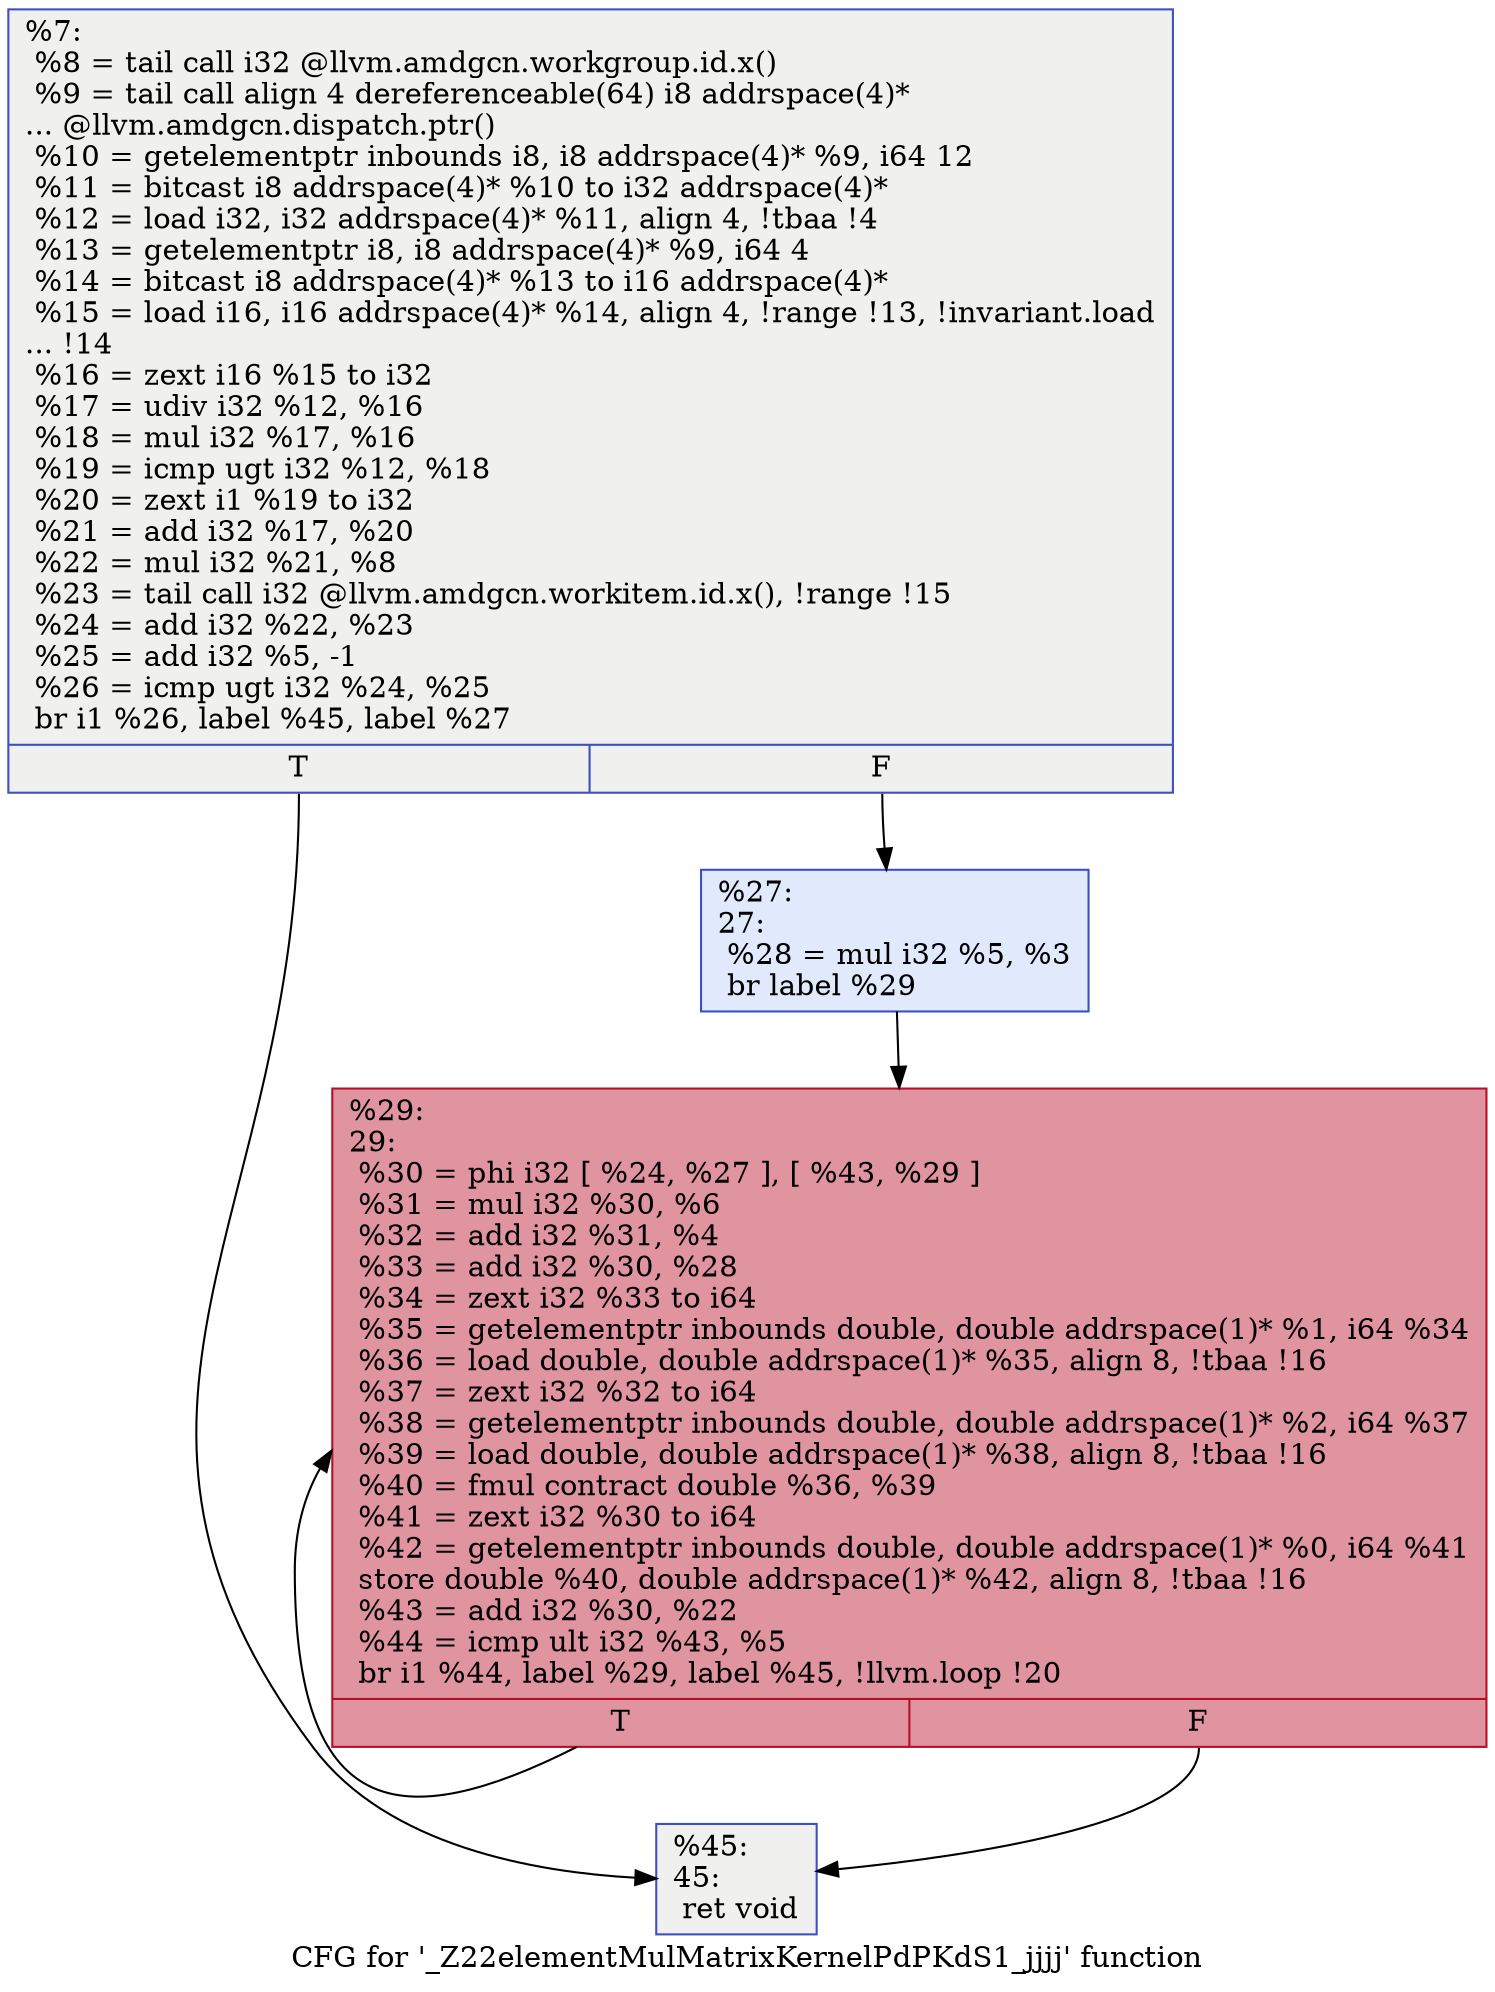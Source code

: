 digraph "CFG for '_Z22elementMulMatrixKernelPdPKdS1_jjjj' function" {
	label="CFG for '_Z22elementMulMatrixKernelPdPKdS1_jjjj' function";

	Node0x6270680 [shape=record,color="#3d50c3ff", style=filled, fillcolor="#dedcdb70",label="{%7:\l  %8 = tail call i32 @llvm.amdgcn.workgroup.id.x()\l  %9 = tail call align 4 dereferenceable(64) i8 addrspace(4)*\l... @llvm.amdgcn.dispatch.ptr()\l  %10 = getelementptr inbounds i8, i8 addrspace(4)* %9, i64 12\l  %11 = bitcast i8 addrspace(4)* %10 to i32 addrspace(4)*\l  %12 = load i32, i32 addrspace(4)* %11, align 4, !tbaa !4\l  %13 = getelementptr i8, i8 addrspace(4)* %9, i64 4\l  %14 = bitcast i8 addrspace(4)* %13 to i16 addrspace(4)*\l  %15 = load i16, i16 addrspace(4)* %14, align 4, !range !13, !invariant.load\l... !14\l  %16 = zext i16 %15 to i32\l  %17 = udiv i32 %12, %16\l  %18 = mul i32 %17, %16\l  %19 = icmp ugt i32 %12, %18\l  %20 = zext i1 %19 to i32\l  %21 = add i32 %17, %20\l  %22 = mul i32 %21, %8\l  %23 = tail call i32 @llvm.amdgcn.workitem.id.x(), !range !15\l  %24 = add i32 %22, %23\l  %25 = add i32 %5, -1\l  %26 = icmp ugt i32 %24, %25\l  br i1 %26, label %45, label %27\l|{<s0>T|<s1>F}}"];
	Node0x6270680:s0 -> Node0x6272c30;
	Node0x6270680:s1 -> Node0x6272cc0;
	Node0x6272cc0 [shape=record,color="#3d50c3ff", style=filled, fillcolor="#b9d0f970",label="{%27:\l27:                                               \l  %28 = mul i32 %5, %3\l  br label %29\l}"];
	Node0x6272cc0 -> Node0x6272e90;
	Node0x6272e90 [shape=record,color="#b70d28ff", style=filled, fillcolor="#b70d2870",label="{%29:\l29:                                               \l  %30 = phi i32 [ %24, %27 ], [ %43, %29 ]\l  %31 = mul i32 %30, %6\l  %32 = add i32 %31, %4\l  %33 = add i32 %30, %28\l  %34 = zext i32 %33 to i64\l  %35 = getelementptr inbounds double, double addrspace(1)* %1, i64 %34\l  %36 = load double, double addrspace(1)* %35, align 8, !tbaa !16\l  %37 = zext i32 %32 to i64\l  %38 = getelementptr inbounds double, double addrspace(1)* %2, i64 %37\l  %39 = load double, double addrspace(1)* %38, align 8, !tbaa !16\l  %40 = fmul contract double %36, %39\l  %41 = zext i32 %30 to i64\l  %42 = getelementptr inbounds double, double addrspace(1)* %0, i64 %41\l  store double %40, double addrspace(1)* %42, align 8, !tbaa !16\l  %43 = add i32 %30, %22\l  %44 = icmp ult i32 %43, %5\l  br i1 %44, label %29, label %45, !llvm.loop !20\l|{<s0>T|<s1>F}}"];
	Node0x6272e90:s0 -> Node0x6272e90;
	Node0x6272e90:s1 -> Node0x6272c30;
	Node0x6272c30 [shape=record,color="#3d50c3ff", style=filled, fillcolor="#dedcdb70",label="{%45:\l45:                                               \l  ret void\l}"];
}
